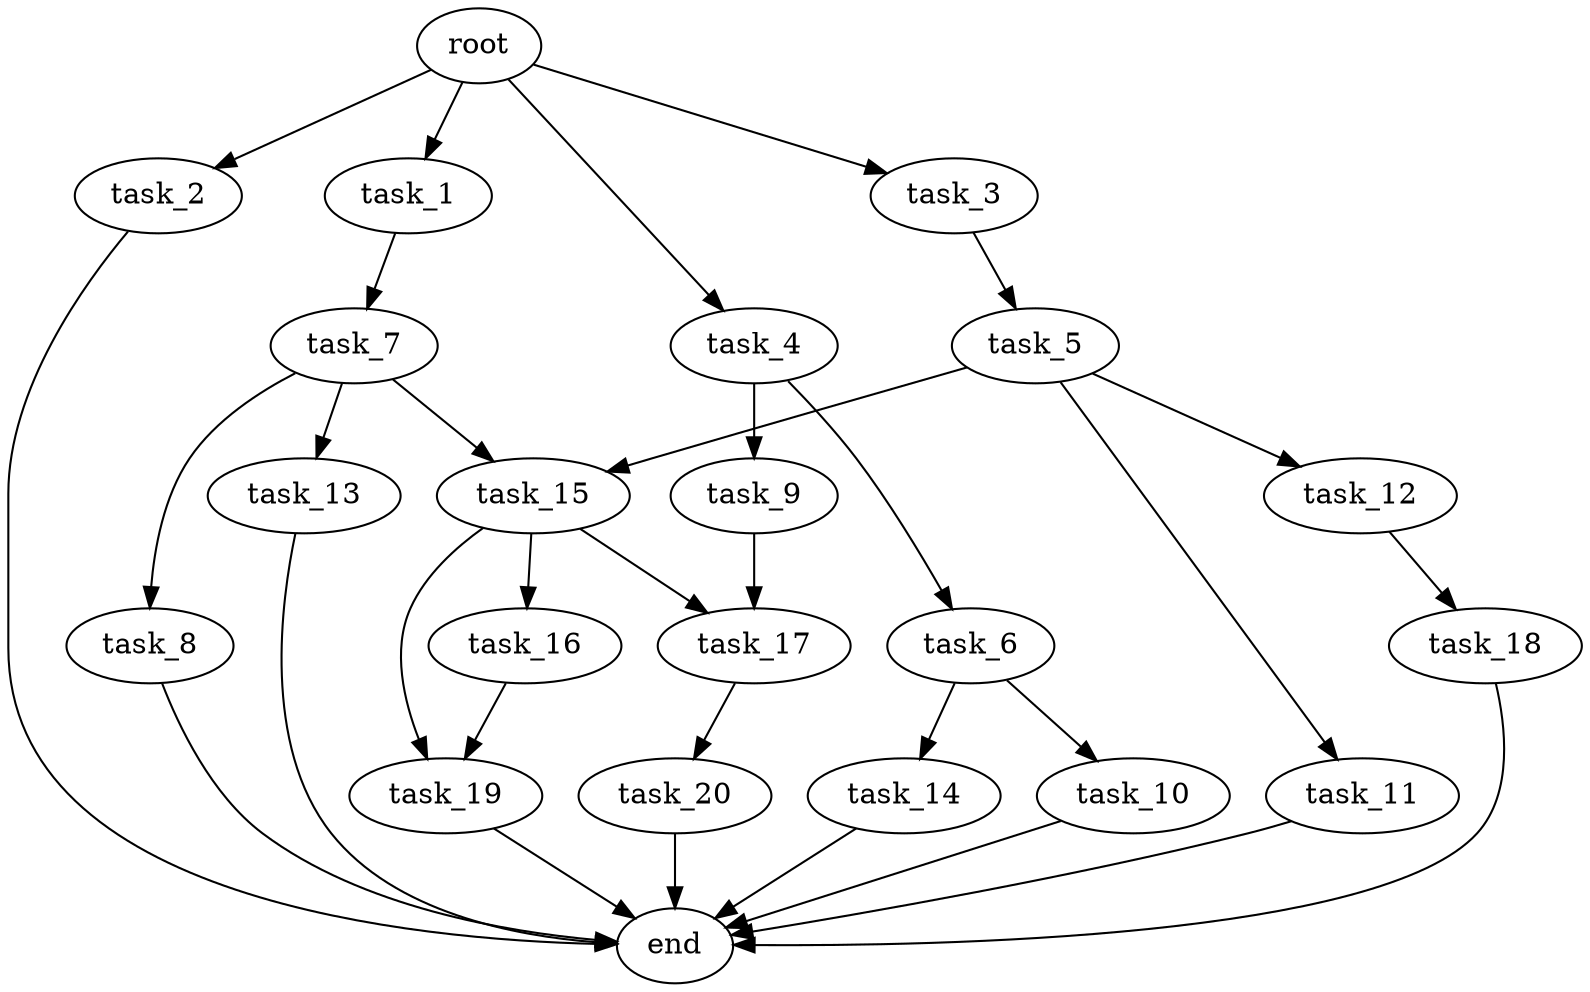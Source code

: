 digraph G {
  root [size="0.000000e+00"];
  task_1 [size="6.138656e+10"];
  task_2 [size="7.642678e+10"];
  task_3 [size="5.415198e+10"];
  task_4 [size="4.235890e+09"];
  task_5 [size="4.823439e+10"];
  task_6 [size="6.207054e+10"];
  task_7 [size="4.923911e+10"];
  task_8 [size="9.853628e+10"];
  task_9 [size="8.970101e+10"];
  task_10 [size="8.687820e+10"];
  task_11 [size="4.908563e+10"];
  task_12 [size="9.843962e+10"];
  task_13 [size="9.160152e+10"];
  task_14 [size="2.803386e+10"];
  task_15 [size="2.221706e+10"];
  task_16 [size="5.767075e+10"];
  task_17 [size="5.424276e+09"];
  task_18 [size="7.992900e+10"];
  task_19 [size="4.783722e+10"];
  task_20 [size="5.408139e+10"];
  end [size="0.000000e+00"];

  root -> task_1 [size="1.000000e-12"];
  root -> task_2 [size="1.000000e-12"];
  root -> task_3 [size="1.000000e-12"];
  root -> task_4 [size="1.000000e-12"];
  task_1 -> task_7 [size="4.923911e+08"];
  task_2 -> end [size="1.000000e-12"];
  task_3 -> task_5 [size="4.823439e+08"];
  task_4 -> task_6 [size="6.207054e+08"];
  task_4 -> task_9 [size="8.970101e+08"];
  task_5 -> task_11 [size="4.908563e+08"];
  task_5 -> task_12 [size="9.843962e+08"];
  task_5 -> task_15 [size="1.110853e+08"];
  task_6 -> task_10 [size="8.687820e+08"];
  task_6 -> task_14 [size="2.803386e+08"];
  task_7 -> task_8 [size="9.853628e+08"];
  task_7 -> task_13 [size="9.160152e+08"];
  task_7 -> task_15 [size="1.110853e+08"];
  task_8 -> end [size="1.000000e-12"];
  task_9 -> task_17 [size="2.712138e+07"];
  task_10 -> end [size="1.000000e-12"];
  task_11 -> end [size="1.000000e-12"];
  task_12 -> task_18 [size="7.992900e+08"];
  task_13 -> end [size="1.000000e-12"];
  task_14 -> end [size="1.000000e-12"];
  task_15 -> task_16 [size="5.767075e+08"];
  task_15 -> task_17 [size="2.712138e+07"];
  task_15 -> task_19 [size="2.391861e+08"];
  task_16 -> task_19 [size="2.391861e+08"];
  task_17 -> task_20 [size="5.408139e+08"];
  task_18 -> end [size="1.000000e-12"];
  task_19 -> end [size="1.000000e-12"];
  task_20 -> end [size="1.000000e-12"];
}
